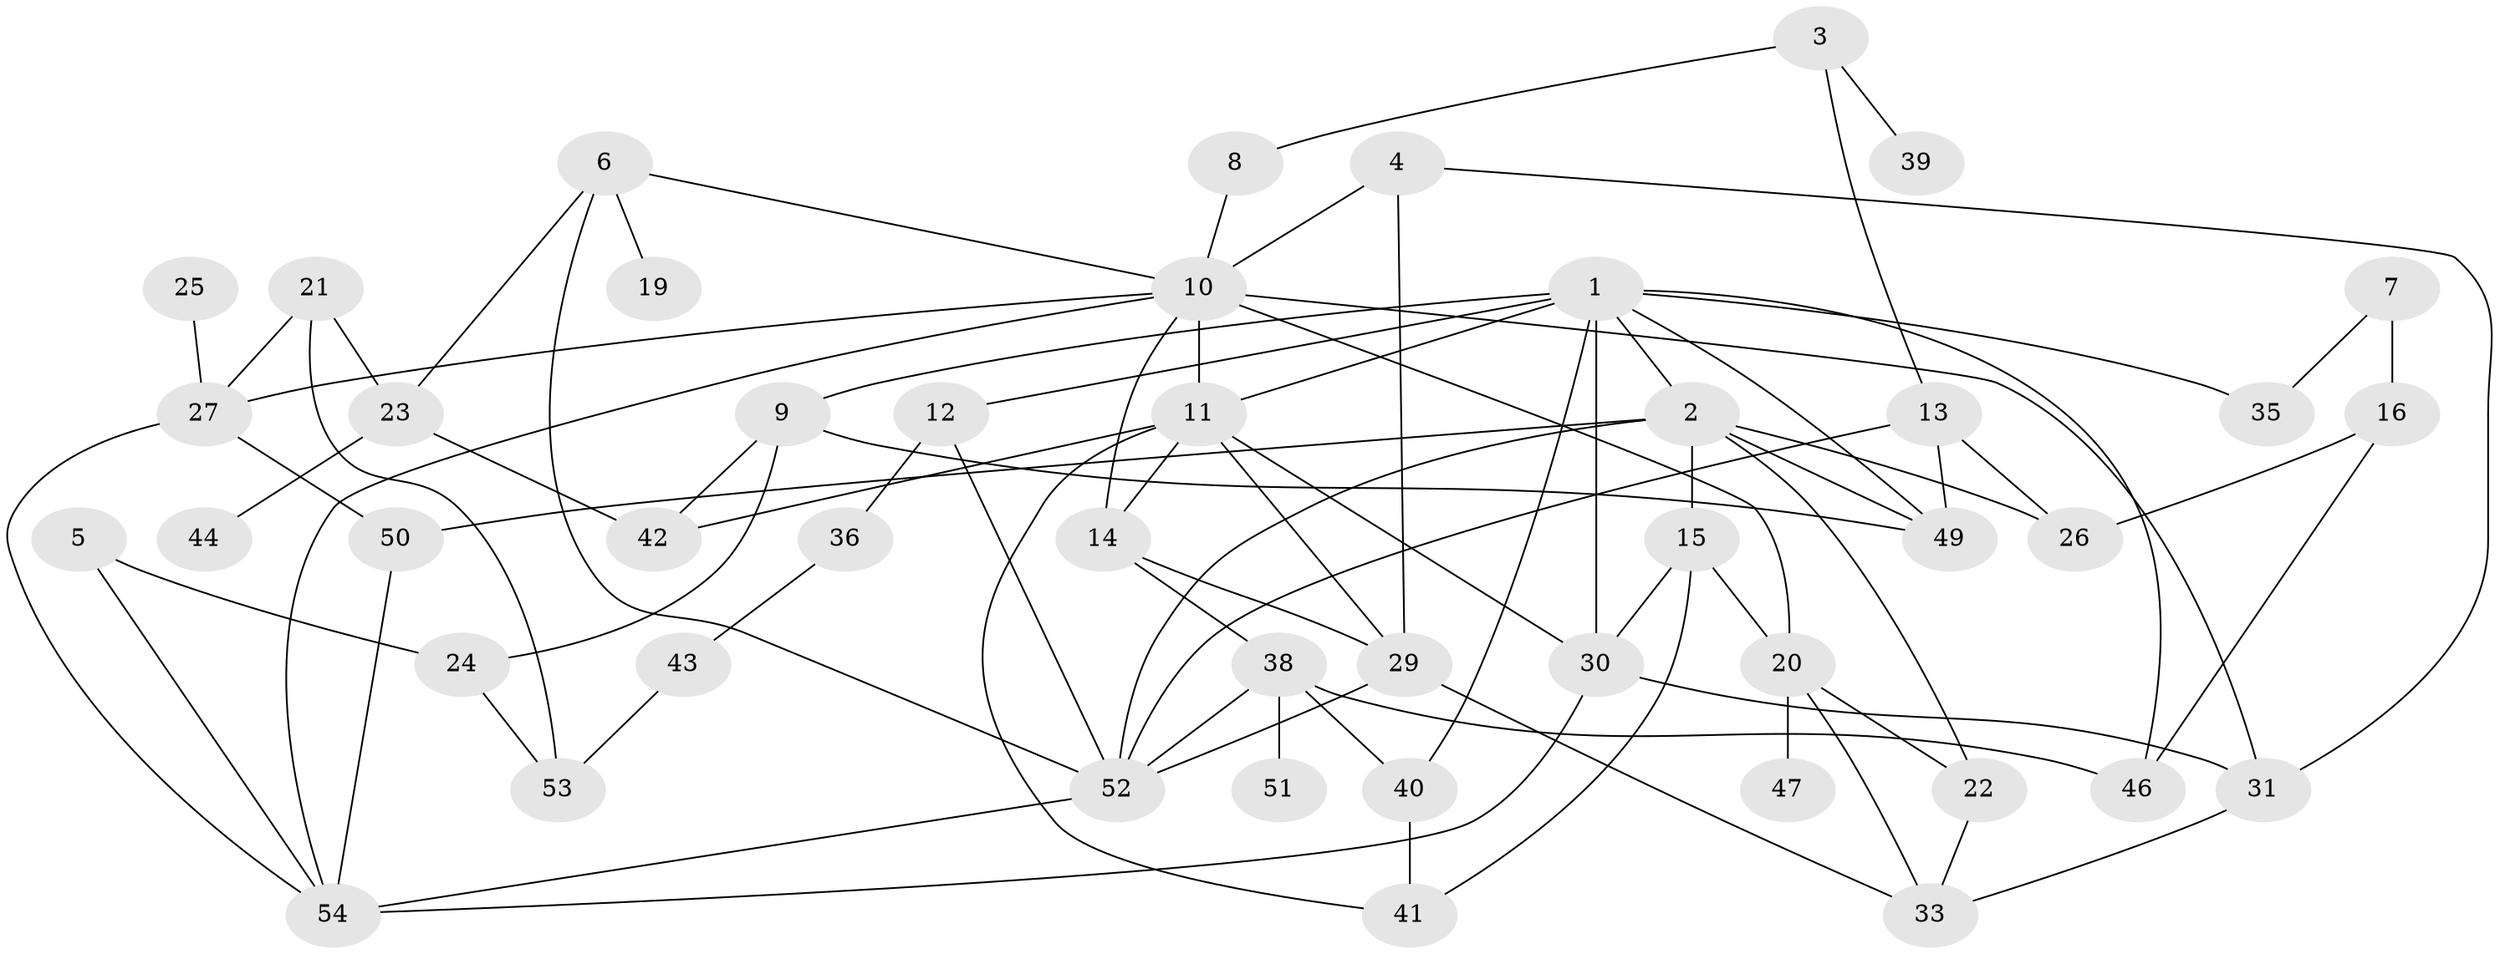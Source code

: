// original degree distribution, {4: 0.1574074074074074, 6: 0.046296296296296294, 3: 0.25, 2: 0.26851851851851855, 5: 0.037037037037037035, 1: 0.18518518518518517, 0: 0.046296296296296294, 7: 0.009259259259259259}
// Generated by graph-tools (version 1.1) at 2025/33/03/09/25 02:33:55]
// undirected, 46 vertices, 83 edges
graph export_dot {
graph [start="1"]
  node [color=gray90,style=filled];
  1;
  2;
  3;
  4;
  5;
  6;
  7;
  8;
  9;
  10;
  11;
  12;
  13;
  14;
  15;
  16;
  19;
  20;
  21;
  22;
  23;
  24;
  25;
  26;
  27;
  29;
  30;
  31;
  33;
  35;
  36;
  38;
  39;
  40;
  41;
  42;
  43;
  44;
  46;
  47;
  49;
  50;
  51;
  52;
  53;
  54;
  1 -- 2 [weight=1.0];
  1 -- 9 [weight=1.0];
  1 -- 11 [weight=1.0];
  1 -- 12 [weight=1.0];
  1 -- 30 [weight=1.0];
  1 -- 35 [weight=1.0];
  1 -- 40 [weight=1.0];
  1 -- 46 [weight=1.0];
  1 -- 49 [weight=1.0];
  2 -- 15 [weight=1.0];
  2 -- 22 [weight=1.0];
  2 -- 26 [weight=1.0];
  2 -- 49 [weight=1.0];
  2 -- 50 [weight=1.0];
  2 -- 52 [weight=1.0];
  3 -- 8 [weight=1.0];
  3 -- 13 [weight=1.0];
  3 -- 39 [weight=1.0];
  4 -- 10 [weight=1.0];
  4 -- 29 [weight=1.0];
  4 -- 31 [weight=1.0];
  5 -- 24 [weight=1.0];
  5 -- 54 [weight=1.0];
  6 -- 10 [weight=1.0];
  6 -- 19 [weight=1.0];
  6 -- 23 [weight=1.0];
  6 -- 52 [weight=1.0];
  7 -- 16 [weight=5.0];
  7 -- 35 [weight=2.0];
  8 -- 10 [weight=1.0];
  9 -- 24 [weight=1.0];
  9 -- 42 [weight=1.0];
  9 -- 49 [weight=1.0];
  10 -- 11 [weight=1.0];
  10 -- 14 [weight=1.0];
  10 -- 20 [weight=1.0];
  10 -- 27 [weight=1.0];
  10 -- 31 [weight=1.0];
  10 -- 54 [weight=1.0];
  11 -- 14 [weight=1.0];
  11 -- 29 [weight=1.0];
  11 -- 30 [weight=1.0];
  11 -- 41 [weight=1.0];
  11 -- 42 [weight=1.0];
  12 -- 36 [weight=1.0];
  12 -- 52 [weight=1.0];
  13 -- 26 [weight=1.0];
  13 -- 49 [weight=1.0];
  13 -- 52 [weight=1.0];
  14 -- 29 [weight=1.0];
  14 -- 38 [weight=1.0];
  15 -- 20 [weight=1.0];
  15 -- 30 [weight=1.0];
  15 -- 41 [weight=1.0];
  16 -- 26 [weight=1.0];
  16 -- 46 [weight=1.0];
  20 -- 22 [weight=1.0];
  20 -- 33 [weight=1.0];
  20 -- 47 [weight=1.0];
  21 -- 23 [weight=1.0];
  21 -- 27 [weight=1.0];
  21 -- 53 [weight=1.0];
  22 -- 33 [weight=1.0];
  23 -- 42 [weight=1.0];
  23 -- 44 [weight=1.0];
  24 -- 53 [weight=1.0];
  25 -- 27 [weight=1.0];
  27 -- 50 [weight=1.0];
  27 -- 54 [weight=1.0];
  29 -- 33 [weight=1.0];
  29 -- 52 [weight=1.0];
  30 -- 31 [weight=2.0];
  30 -- 54 [weight=1.0];
  31 -- 33 [weight=1.0];
  36 -- 43 [weight=1.0];
  38 -- 40 [weight=1.0];
  38 -- 46 [weight=1.0];
  38 -- 51 [weight=1.0];
  38 -- 52 [weight=1.0];
  40 -- 41 [weight=1.0];
  43 -- 53 [weight=1.0];
  50 -- 54 [weight=1.0];
  52 -- 54 [weight=1.0];
}
